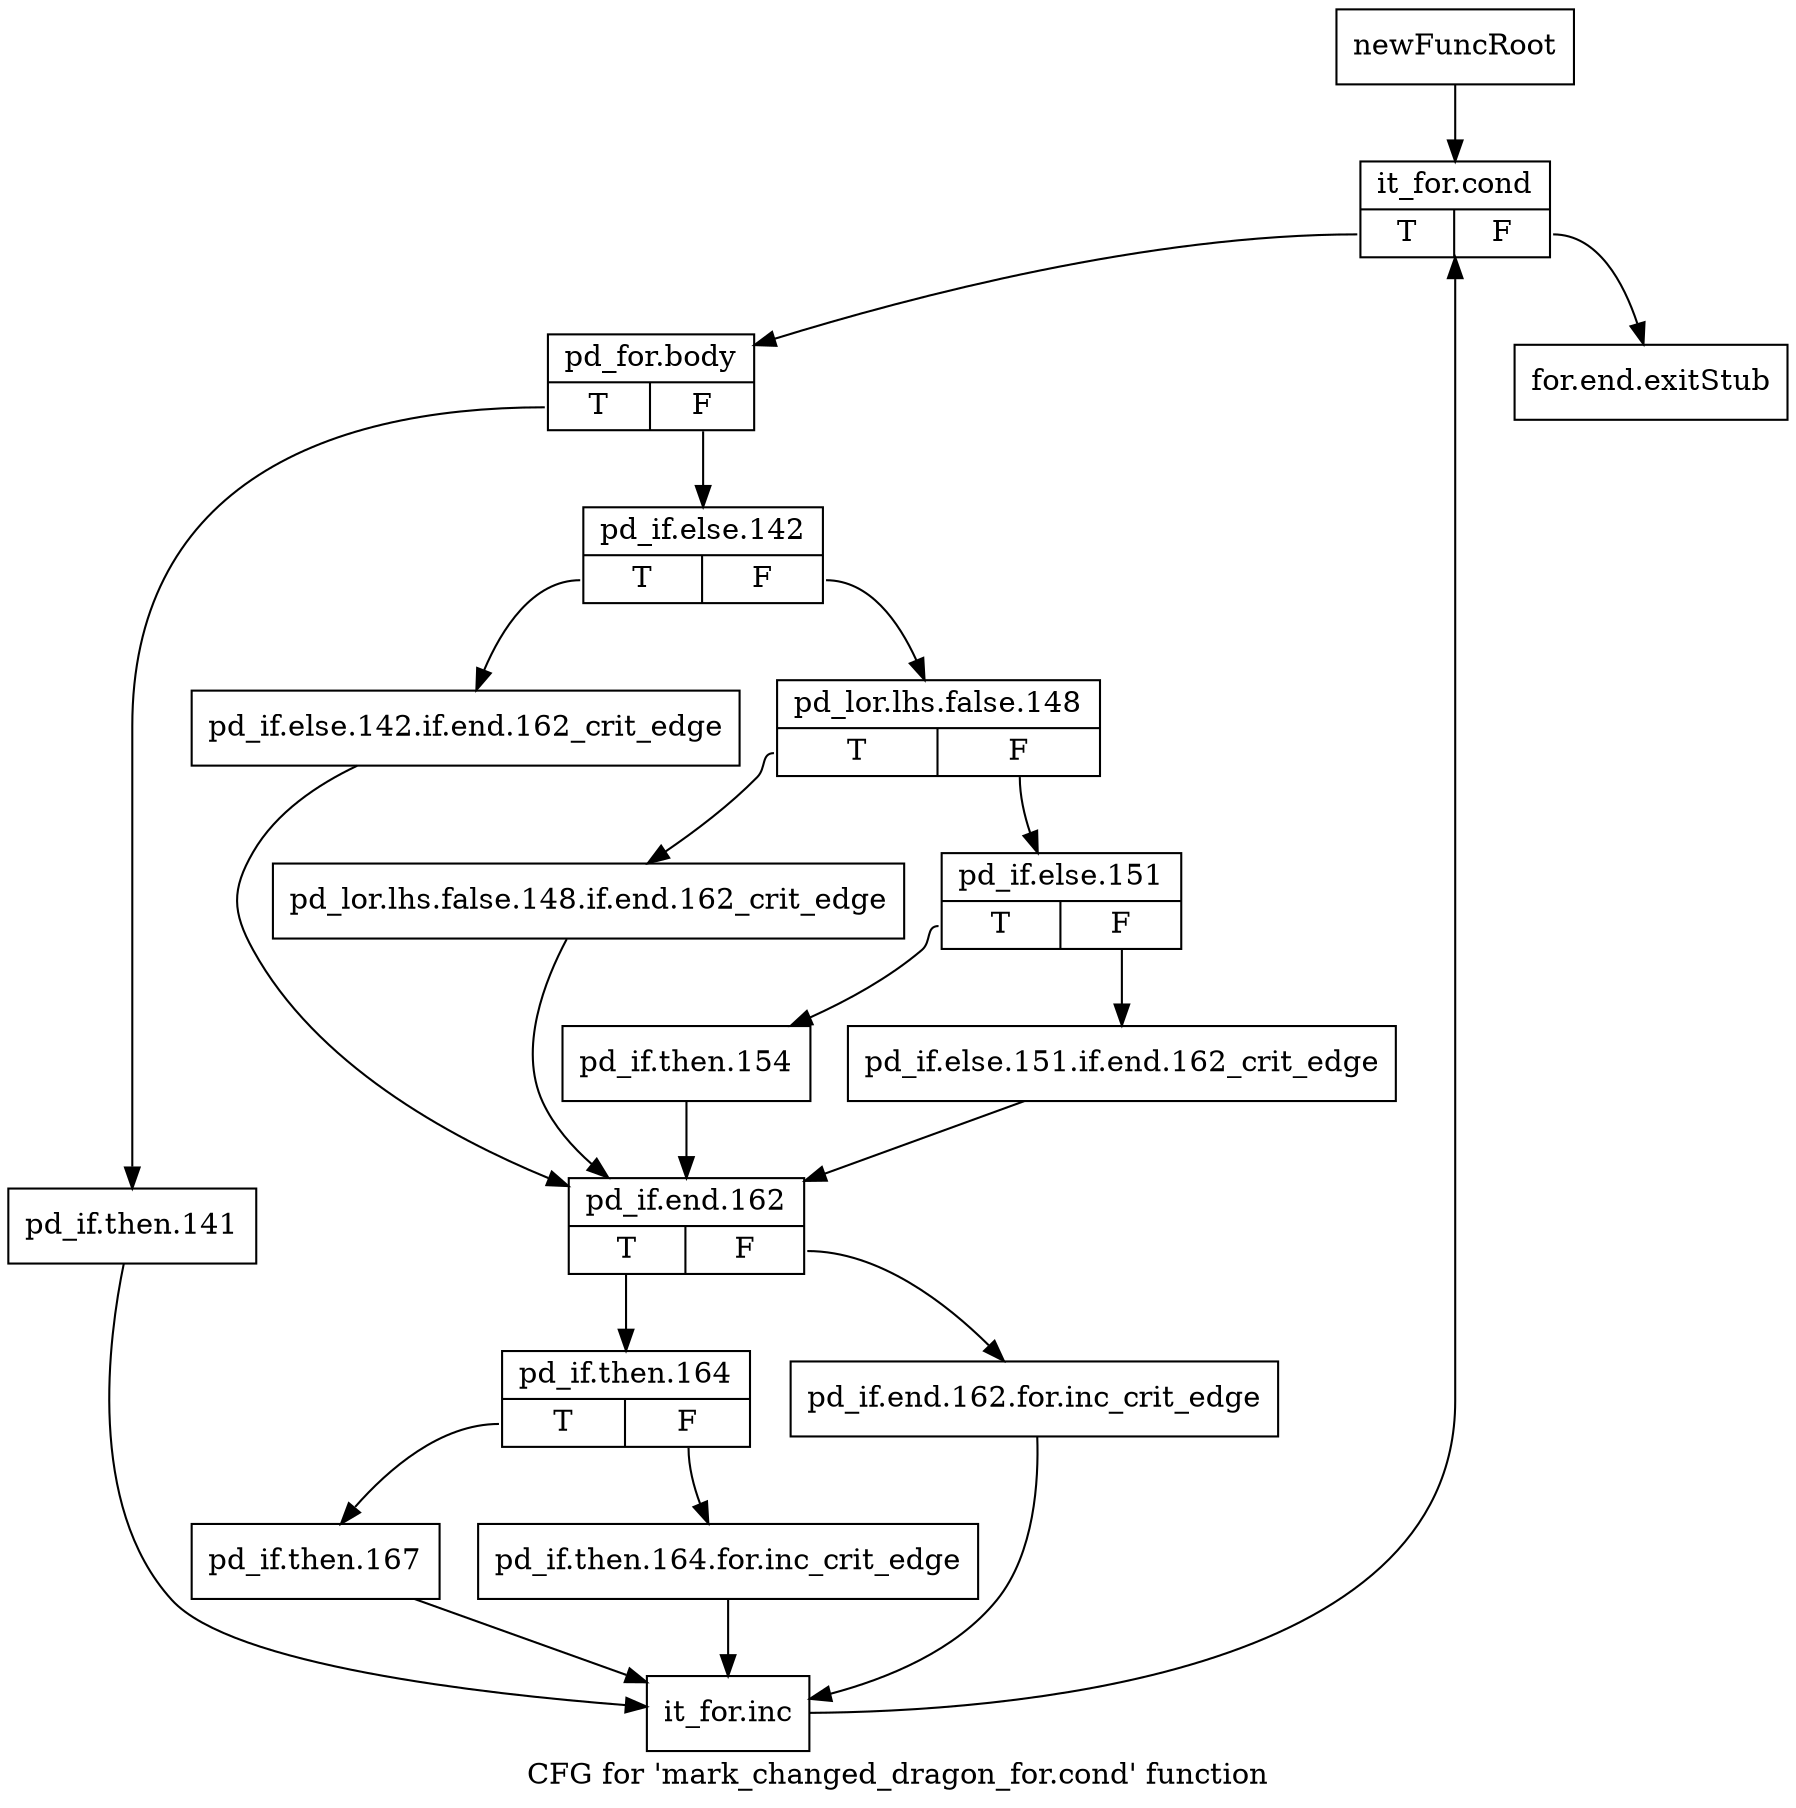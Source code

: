 digraph "CFG for 'mark_changed_dragon_for.cond' function" {
	label="CFG for 'mark_changed_dragon_for.cond' function";

	Node0x409fa00 [shape=record,label="{newFuncRoot}"];
	Node0x409fa00 -> Node0x409faa0;
	Node0x409fa50 [shape=record,label="{for.end.exitStub}"];
	Node0x409faa0 [shape=record,label="{it_for.cond|{<s0>T|<s1>F}}"];
	Node0x409faa0:s0 -> Node0x409faf0;
	Node0x409faa0:s1 -> Node0x409fa50;
	Node0x409faf0 [shape=record,label="{pd_for.body|{<s0>T|<s1>F}}"];
	Node0x409faf0:s0 -> Node0x409ff00;
	Node0x409faf0:s1 -> Node0x409fb40;
	Node0x409fb40 [shape=record,label="{pd_if.else.142|{<s0>T|<s1>F}}"];
	Node0x409fb40:s0 -> Node0x409fd20;
	Node0x409fb40:s1 -> Node0x409fb90;
	Node0x409fb90 [shape=record,label="{pd_lor.lhs.false.148|{<s0>T|<s1>F}}"];
	Node0x409fb90:s0 -> Node0x409fcd0;
	Node0x409fb90:s1 -> Node0x409fbe0;
	Node0x409fbe0 [shape=record,label="{pd_if.else.151|{<s0>T|<s1>F}}"];
	Node0x409fbe0:s0 -> Node0x409fc80;
	Node0x409fbe0:s1 -> Node0x409fc30;
	Node0x409fc30 [shape=record,label="{pd_if.else.151.if.end.162_crit_edge}"];
	Node0x409fc30 -> Node0x409fd70;
	Node0x409fc80 [shape=record,label="{pd_if.then.154}"];
	Node0x409fc80 -> Node0x409fd70;
	Node0x409fcd0 [shape=record,label="{pd_lor.lhs.false.148.if.end.162_crit_edge}"];
	Node0x409fcd0 -> Node0x409fd70;
	Node0x409fd20 [shape=record,label="{pd_if.else.142.if.end.162_crit_edge}"];
	Node0x409fd20 -> Node0x409fd70;
	Node0x409fd70 [shape=record,label="{pd_if.end.162|{<s0>T|<s1>F}}"];
	Node0x409fd70:s0 -> Node0x409fe10;
	Node0x409fd70:s1 -> Node0x409fdc0;
	Node0x409fdc0 [shape=record,label="{pd_if.end.162.for.inc_crit_edge}"];
	Node0x409fdc0 -> Node0x409ff50;
	Node0x409fe10 [shape=record,label="{pd_if.then.164|{<s0>T|<s1>F}}"];
	Node0x409fe10:s0 -> Node0x409feb0;
	Node0x409fe10:s1 -> Node0x409fe60;
	Node0x409fe60 [shape=record,label="{pd_if.then.164.for.inc_crit_edge}"];
	Node0x409fe60 -> Node0x409ff50;
	Node0x409feb0 [shape=record,label="{pd_if.then.167}"];
	Node0x409feb0 -> Node0x409ff50;
	Node0x409ff00 [shape=record,label="{pd_if.then.141}"];
	Node0x409ff00 -> Node0x409ff50;
	Node0x409ff50 [shape=record,label="{it_for.inc}"];
	Node0x409ff50 -> Node0x409faa0;
}
